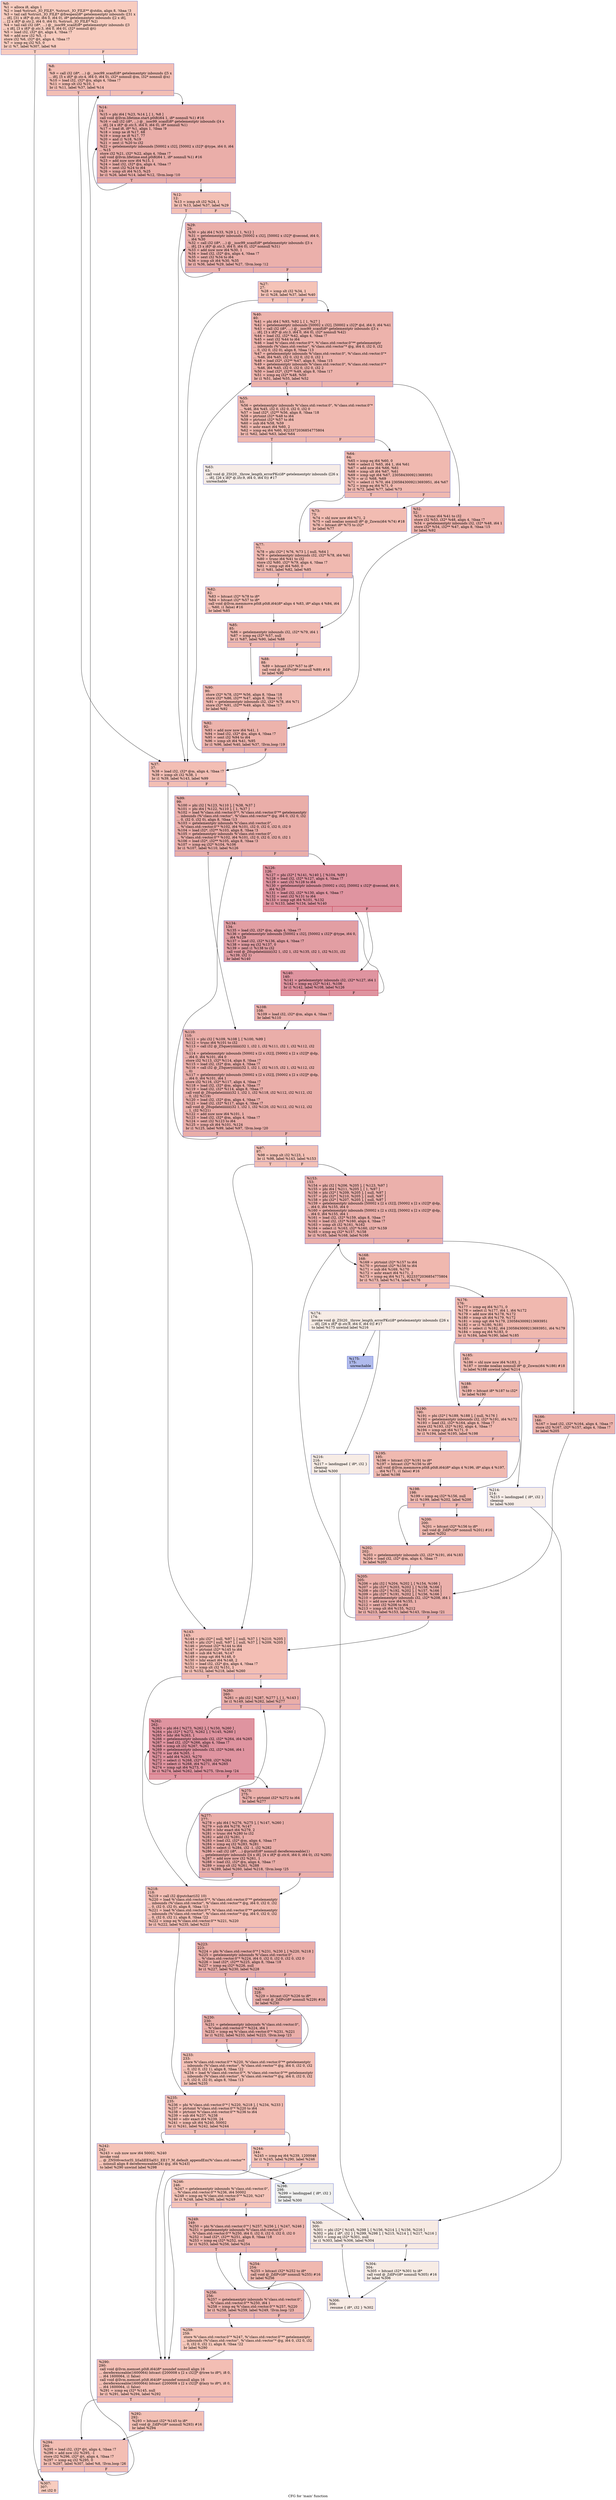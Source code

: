 digraph "CFG for 'main' function" {
	label="CFG for 'main' function";

	Node0x564907f372f0 [shape=record,color="#3d50c3ff", style=filled, fillcolor="#f08b6e70",label="{%0:\l  %1 = alloca i8, align 1\l  %2 = load %struct._IO_FILE*, %struct._IO_FILE** @stdin, align 8, !tbaa !3\l  %3 = tail call %struct._IO_FILE* @freopen(i8* getelementptr inbounds ([31 x\l... i8], [31 x i8]* @.str, i64 0, i64 0), i8* getelementptr inbounds ([2 x i8],\l... [2 x i8]* @.str.2, i64 0, i64 0), %struct._IO_FILE* %2)\l  %4 = tail call i32 (i8*, ...) @__isoc99_scanf(i8* getelementptr inbounds ([3\l... x i8], [3 x i8]* @.str.3, i64 0, i64 0), i32* nonnull @t)\l  %5 = load i32, i32* @t, align 4, !tbaa !7\l  %6 = add nsw i32 %5, -1\l  store i32 %6, i32* @t, align 4, !tbaa !7\l  %7 = icmp eq i32 %5, 0\l  br i1 %7, label %307, label %8\l|{<s0>T|<s1>F}}"];
	Node0x564907f372f0:s0 -> Node0x564907f38d90;
	Node0x564907f372f0:s1 -> Node0x564907f38de0;
	Node0x564907f38de0 [shape=record,color="#3d50c3ff", style=filled, fillcolor="#e36c5570",label="{%8:\l8:                                                \l  %9 = call i32 (i8*, ...) @__isoc99_scanf(i8* getelementptr inbounds ([5 x\l... i8], [5 x i8]* @.str.4, i64 0, i64 0), i32* nonnull @m, i32* nonnull @n)\l  %10 = load i32, i32* @n, align 4, !tbaa !7\l  %11 = icmp slt i32 %10, 1\l  br i1 %11, label %37, label %14\l|{<s0>T|<s1>F}}"];
	Node0x564907f38de0:s0 -> Node0x564907f39220;
	Node0x564907f38de0:s1 -> Node0x564907f39270;
	Node0x564907f393b0 [shape=record,color="#3d50c3ff", style=filled, fillcolor="#e5705870",label="{%12:\l12:                                               \l  %13 = icmp slt i32 %24, 1\l  br i1 %13, label %37, label %29\l|{<s0>T|<s1>F}}"];
	Node0x564907f393b0:s0 -> Node0x564907f39220;
	Node0x564907f393b0:s1 -> Node0x564907f39500;
	Node0x564907f39270 [shape=record,color="#3d50c3ff", style=filled, fillcolor="#d0473d70",label="{%14:\l14:                                               \l  %15 = phi i64 [ %23, %14 ], [ 1, %8 ]\l  call void @llvm.lifetime.start.p0i8(i64 1, i8* nonnull %1) #16\l  %16 = call i32 (i8*, ...) @__isoc99_scanf(i8* getelementptr inbounds ([4 x\l... i8], [4 x i8]* @.str.5, i64 0, i64 0), i8* nonnull %1)\l  %17 = load i8, i8* %1, align 1, !tbaa !9\l  %18 = icmp ne i8 %17, 68\l  %19 = icmp ne i8 %17, 77\l  %20 = and i1 %18, %19\l  %21 = zext i1 %20 to i32\l  %22 = getelementptr inbounds [50002 x i32], [50002 x i32]* @type, i64 0, i64\l... %15\l  store i32 %21, i32* %22, align 4, !tbaa !7\l  call void @llvm.lifetime.end.p0i8(i64 1, i8* nonnull %1) #16\l  %23 = add nuw nsw i64 %15, 1\l  %24 = load i32, i32* @n, align 4, !tbaa !7\l  %25 = sext i32 %24 to i64\l  %26 = icmp slt i64 %15, %25\l  br i1 %26, label %14, label %12, !llvm.loop !10\l|{<s0>T|<s1>F}}"];
	Node0x564907f39270:s0 -> Node0x564907f39270;
	Node0x564907f39270:s1 -> Node0x564907f393b0;
	Node0x564907f31010 [shape=record,color="#3d50c3ff", style=filled, fillcolor="#e8765c70",label="{%27:\l27:                                               \l  %28 = icmp slt i32 %34, 1\l  br i1 %28, label %37, label %40\l|{<s0>T|<s1>F}}"];
	Node0x564907f31010:s0 -> Node0x564907f39220;
	Node0x564907f31010:s1 -> Node0x564907f31130;
	Node0x564907f39500 [shape=record,color="#3d50c3ff", style=filled, fillcolor="#d24b4070",label="{%29:\l29:                                               \l  %30 = phi i64 [ %33, %29 ], [ 1, %12 ]\l  %31 = getelementptr inbounds [50002 x i32], [50002 x i32]* @second, i64 0,\l... i64 %30\l  %32 = call i32 (i8*, ...) @__isoc99_scanf(i8* getelementptr inbounds ([3 x\l... i8], [3 x i8]* @.str.3, i64 0, i64 0), i32* nonnull %31)\l  %33 = add nuw nsw i64 %30, 1\l  %34 = load i32, i32* @n, align 4, !tbaa !7\l  %35 = sext i32 %34 to i64\l  %36 = icmp slt i64 %30, %35\l  br i1 %36, label %29, label %27, !llvm.loop !12\l|{<s0>T|<s1>F}}"];
	Node0x564907f39500:s0 -> Node0x564907f39500;
	Node0x564907f39500:s1 -> Node0x564907f31010;
	Node0x564907f39220 [shape=record,color="#3d50c3ff", style=filled, fillcolor="#e36c5570",label="{%37:\l37:                                               \l  %38 = load i32, i32* @m, align 4, !tbaa !7\l  %39 = icmp slt i32 %38, 1\l  br i1 %39, label %143, label %99\l|{<s0>T|<s1>F}}"];
	Node0x564907f39220:s0 -> Node0x564907f2e610;
	Node0x564907f39220:s1 -> Node0x564907f2e660;
	Node0x564907f31130 [shape=record,color="#3d50c3ff", style=filled, fillcolor="#d6524470",label="{%40:\l40:                                               \l  %41 = phi i64 [ %93, %92 ], [ 1, %27 ]\l  %42 = getelementptr inbounds [50002 x i32], [50002 x i32]* @d, i64 0, i64 %41\l  %43 = call i32 (i8*, ...) @__isoc99_scanf(i8* getelementptr inbounds ([3 x\l... i8], [3 x i8]* @.str.3, i64 0, i64 0), i32* nonnull %42)\l  %44 = load i32, i32* %42, align 4, !tbaa !7\l  %45 = sext i32 %44 to i64\l  %46 = load %\"class.std::vector.0\"*, %\"class.std::vector.0\"** getelementptr\l... inbounds (%\"class.std::vector\", %\"class.std::vector\"* @g, i64 0, i32 0, i32\l... 0, i32 0, i32 0), align 8, !tbaa !13\l  %47 = getelementptr inbounds %\"class.std::vector.0\", %\"class.std::vector.0\"*\l... %46, i64 %45, i32 0, i32 0, i32 0, i32 1\l  %48 = load i32*, i32** %47, align 8, !tbaa !15\l  %49 = getelementptr inbounds %\"class.std::vector.0\", %\"class.std::vector.0\"*\l... %46, i64 %45, i32 0, i32 0, i32 0, i32 2\l  %50 = load i32*, i32** %49, align 8, !tbaa !17\l  %51 = icmp eq i32* %48, %50\l  br i1 %51, label %55, label %52\l|{<s0>T|<s1>F}}"];
	Node0x564907f31130:s0 -> Node0x564907f3c380;
	Node0x564907f31130:s1 -> Node0x564907f3c410;
	Node0x564907f3c410 [shape=record,color="#3d50c3ff", style=filled, fillcolor="#d8564670",label="{%52:\l52:                                               \l  %53 = trunc i64 %41 to i32\l  store i32 %53, i32* %48, align 4, !tbaa !7\l  %54 = getelementptr inbounds i32, i32* %48, i64 1\l  store i32* %54, i32** %47, align 8, !tbaa !15\l  br label %92\l}"];
	Node0x564907f3c410 -> Node0x564907f2e7a0;
	Node0x564907f3c380 [shape=record,color="#3d50c3ff", style=filled, fillcolor="#de614d70",label="{%55:\l55:                                               \l  %56 = getelementptr inbounds %\"class.std::vector.0\", %\"class.std::vector.0\"*\l... %46, i64 %45, i32 0, i32 0, i32 0, i32 0\l  %57 = load i32*, i32** %56, align 8, !tbaa !18\l  %58 = ptrtoint i32* %48 to i64\l  %59 = ptrtoint i32* %57 to i64\l  %60 = sub i64 %58, %59\l  %61 = ashr exact i64 %60, 2\l  %62 = icmp eq i64 %60, 9223372036854775804\l  br i1 %62, label %63, label %64\l|{<s0>T|<s1>F}}"];
	Node0x564907f3c380:s0 -> Node0x564907f3d850;
	Node0x564907f3c380:s1 -> Node0x564907f3d8a0;
	Node0x564907f3d850 [shape=record,color="#3d50c3ff", style=filled, fillcolor="#ead5c970",label="{%63:\l63:                                               \l  call void @_ZSt20__throw_length_errorPKc(i8* getelementptr inbounds ([26 x\l... i8], [26 x i8]* @.str.9, i64 0, i64 0)) #17\l  unreachable\l}"];
	Node0x564907f3d8a0 [shape=record,color="#3d50c3ff", style=filled, fillcolor="#de614d70",label="{%64:\l64:                                               \l  %65 = icmp eq i64 %60, 0\l  %66 = select i1 %65, i64 1, i64 %61\l  %67 = add nsw i64 %66, %61\l  %68 = icmp ult i64 %67, %61\l  %69 = icmp ugt i64 %67, 2305843009213693951\l  %70 = or i1 %68, %69\l  %71 = select i1 %70, i64 2305843009213693951, i64 %67\l  %72 = icmp eq i64 %71, 0\l  br i1 %72, label %77, label %73\l|{<s0>T|<s1>F}}"];
	Node0x564907f3d8a0:s0 -> Node0x564907f3e1a0;
	Node0x564907f3d8a0:s1 -> Node0x564907f3e1f0;
	Node0x564907f3e1f0 [shape=record,color="#3d50c3ff", style=filled, fillcolor="#e1675170",label="{%73:\l73:                                               \l  %74 = shl nuw nsw i64 %71, 2\l  %75 = call noalias nonnull i8* @_Znwm(i64 %74) #18\l  %76 = bitcast i8* %75 to i32*\l  br label %77\l}"];
	Node0x564907f3e1f0 -> Node0x564907f3e1a0;
	Node0x564907f3e1a0 [shape=record,color="#3d50c3ff", style=filled, fillcolor="#de614d70",label="{%77:\l77:                                               \l  %78 = phi i32* [ %76, %73 ], [ null, %64 ]\l  %79 = getelementptr inbounds i32, i32* %78, i64 %61\l  %80 = trunc i64 %41 to i32\l  store i32 %80, i32* %79, align 4, !tbaa !7\l  %81 = icmp sgt i64 %60, 0\l  br i1 %81, label %82, label %85\l|{<s0>T|<s1>F}}"];
	Node0x564907f3e1a0:s0 -> Node0x564907f3e9c0;
	Node0x564907f3e1a0:s1 -> Node0x564907f3ea10;
	Node0x564907f3e9c0 [shape=record,color="#3d50c3ff", style=filled, fillcolor="#e1675170",label="{%82:\l82:                                               \l  %83 = bitcast i32* %78 to i8*\l  %84 = bitcast i32* %57 to i8*\l  call void @llvm.memmove.p0i8.p0i8.i64(i8* align 4 %83, i8* align 4 %84, i64\l... %60, i1 false) #16\l  br label %85\l}"];
	Node0x564907f3e9c0 -> Node0x564907f3ea10;
	Node0x564907f3ea10 [shape=record,color="#3d50c3ff", style=filled, fillcolor="#de614d70",label="{%85:\l85:                                               \l  %86 = getelementptr inbounds i32, i32* %79, i64 1\l  %87 = icmp eq i32* %57, null\l  br i1 %87, label %90, label %88\l|{<s0>T|<s1>F}}"];
	Node0x564907f3ea10:s0 -> Node0x564907f3f0d0;
	Node0x564907f3ea10:s1 -> Node0x564907f3f120;
	Node0x564907f3f120 [shape=record,color="#3d50c3ff", style=filled, fillcolor="#e1675170",label="{%88:\l88:                                               \l  %89 = bitcast i32* %57 to i8*\l  call void @_ZdlPv(i8* nonnull %89) #16\l  br label %90\l}"];
	Node0x564907f3f120 -> Node0x564907f3f0d0;
	Node0x564907f3f0d0 [shape=record,color="#3d50c3ff", style=filled, fillcolor="#de614d70",label="{%90:\l90:                                               \l  store i32* %78, i32** %56, align 8, !tbaa !18\l  store i32* %86, i32** %47, align 8, !tbaa !15\l  %91 = getelementptr inbounds i32, i32* %78, i64 %71\l  store i32* %91, i32** %49, align 8, !tbaa !17\l  br label %92\l}"];
	Node0x564907f3f0d0 -> Node0x564907f2e7a0;
	Node0x564907f2e7a0 [shape=record,color="#3d50c3ff", style=filled, fillcolor="#d6524470",label="{%92:\l92:                                               \l  %93 = add nuw nsw i64 %41, 1\l  %94 = load i32, i32* @n, align 4, !tbaa !7\l  %95 = sext i32 %94 to i64\l  %96 = icmp slt i64 %41, %95\l  br i1 %96, label %40, label %37, !llvm.loop !19\l|{<s0>T|<s1>F}}"];
	Node0x564907f2e7a0:s0 -> Node0x564907f31130;
	Node0x564907f2e7a0:s1 -> Node0x564907f39220;
	Node0x564907f3b790 [shape=record,color="#3d50c3ff", style=filled, fillcolor="#e5705870",label="{%97:\l97:                                               \l  %98 = icmp slt i32 %123, 1\l  br i1 %98, label %143, label %153\l|{<s0>T|<s1>F}}"];
	Node0x564907f3b790:s0 -> Node0x564907f2e610;
	Node0x564907f3b790:s1 -> Node0x564907f3b870;
	Node0x564907f2e660 [shape=record,color="#3d50c3ff", style=filled, fillcolor="#d0473d70",label="{%99:\l99:                                               \l  %100 = phi i32 [ %123, %110 ], [ %38, %37 ]\l  %101 = phi i64 [ %122, %110 ], [ 1, %37 ]\l  %102 = load %\"class.std::vector.0\"*, %\"class.std::vector.0\"** getelementptr\l... inbounds (%\"class.std::vector\", %\"class.std::vector\"* @g, i64 0, i32 0, i32\l... 0, i32 0, i32 0), align 8, !tbaa !13\l  %103 = getelementptr inbounds %\"class.std::vector.0\",\l... %\"class.std::vector.0\"* %102, i64 %101, i32 0, i32 0, i32 0, i32 0\l  %104 = load i32*, i32** %103, align 8, !tbaa !3\l  %105 = getelementptr inbounds %\"class.std::vector.0\",\l... %\"class.std::vector.0\"* %102, i64 %101, i32 0, i32 0, i32 0, i32 1\l  %106 = load i32*, i32** %105, align 8, !tbaa !3\l  %107 = icmp eq i32* %104, %106\l  br i1 %107, label %110, label %126\l|{<s0>T|<s1>F}}"];
	Node0x564907f2e660:s0 -> Node0x564907f3b970;
	Node0x564907f2e660:s1 -> Node0x564907f41480;
	Node0x564907f41580 [shape=record,color="#3d50c3ff", style=filled, fillcolor="#d24b4070",label="{%108:\l108:                                              \l  %109 = load i32, i32* @m, align 4, !tbaa !7\l  br label %110\l}"];
	Node0x564907f41580 -> Node0x564907f3b970;
	Node0x564907f3b970 [shape=record,color="#3d50c3ff", style=filled, fillcolor="#d0473d70",label="{%110:\l110:                                              \l  %111 = phi i32 [ %109, %108 ], [ %100, %99 ]\l  %112 = trunc i64 %101 to i32\l  %113 = call i32 @_Z5queryiiiiii(i32 1, i32 1, i32 %111, i32 1, i32 %112, i32\l... 1)\l  %114 = getelementptr inbounds [50002 x [2 x i32]], [50002 x [2 x i32]]* @dp,\l... i64 0, i64 %101, i64 0\l  store i32 %113, i32* %114, align 8, !tbaa !7\l  %115 = load i32, i32* @m, align 4, !tbaa !7\l  %116 = call i32 @_Z5queryiiiiii(i32 1, i32 1, i32 %115, i32 1, i32 %112, i32\l... 0)\l  %117 = getelementptr inbounds [50002 x [2 x i32]], [50002 x [2 x i32]]* @dp,\l... i64 0, i64 %101, i64 1\l  store i32 %116, i32* %117, align 4, !tbaa !7\l  %118 = load i32, i32* @m, align 4, !tbaa !7\l  %119 = load i32, i32* %114, align 8, !tbaa !7\l  call void @_Z6updateiiiiiii(i32 1, i32 1, i32 %118, i32 %112, i32 %112, i32\l... 0, i32 %119)\l  %120 = load i32, i32* @m, align 4, !tbaa !7\l  %121 = load i32, i32* %117, align 4, !tbaa !7\l  call void @_Z6updateiiiiiii(i32 1, i32 1, i32 %120, i32 %112, i32 %112, i32\l... 1, i32 %121)\l  %122 = add nuw nsw i64 %101, 1\l  %123 = load i32, i32* @m, align 4, !tbaa !7\l  %124 = sext i32 %123 to i64\l  %125 = icmp slt i64 %101, %124\l  br i1 %125, label %99, label %97, !llvm.loop !20\l|{<s0>T|<s1>F}}"];
	Node0x564907f3b970:s0 -> Node0x564907f2e660;
	Node0x564907f3b970:s1 -> Node0x564907f3b790;
	Node0x564907f41480 [shape=record,color="#b70d28ff", style=filled, fillcolor="#b70d2870",label="{%126:\l126:                                              \l  %127 = phi i32* [ %141, %140 ], [ %104, %99 ]\l  %128 = load i32, i32* %127, align 4, !tbaa !7\l  %129 = sext i32 %128 to i64\l  %130 = getelementptr inbounds [50002 x i32], [50002 x i32]* @second, i64 0,\l... i64 %129\l  %131 = load i32, i32* %130, align 4, !tbaa !7\l  %132 = sext i32 %131 to i64\l  %133 = icmp sgt i64 %101, %132\l  br i1 %133, label %134, label %140\l|{<s0>T|<s1>F}}"];
	Node0x564907f41480:s0 -> Node0x564907f437a0;
	Node0x564907f41480:s1 -> Node0x564907f42b80;
	Node0x564907f437a0 [shape=record,color="#3d50c3ff", style=filled, fillcolor="#be242e70",label="{%134:\l134:                                              \l  %135 = load i32, i32* @m, align 4, !tbaa !7\l  %136 = getelementptr inbounds [50002 x i32], [50002 x i32]* @type, i64 0,\l... i64 %129\l  %137 = load i32, i32* %136, align 4, !tbaa !7\l  %138 = icmp eq i32 %137, 0\l  %139 = zext i1 %138 to i32\l  call void @_Z6updateiiiiiii(i32 1, i32 1, i32 %135, i32 1, i32 %131, i32\l... %139, i32 1)\l  br label %140\l}"];
	Node0x564907f437a0 -> Node0x564907f42b80;
	Node0x564907f42b80 [shape=record,color="#b70d28ff", style=filled, fillcolor="#b70d2870",label="{%140:\l140:                                              \l  %141 = getelementptr inbounds i32, i32* %127, i64 1\l  %142 = icmp eq i32* %141, %106\l  br i1 %142, label %108, label %126\l|{<s0>T|<s1>F}}"];
	Node0x564907f42b80:s0 -> Node0x564907f41580;
	Node0x564907f42b80:s1 -> Node0x564907f41480;
	Node0x564907f2e610 [shape=record,color="#3d50c3ff", style=filled, fillcolor="#e36c5570",label="{%143:\l143:                                              \l  %144 = phi i32* [ null, %97 ], [ null, %37 ], [ %210, %205 ]\l  %145 = phi i32* [ null, %97 ], [ null, %37 ], [ %209, %205 ]\l  %146 = ptrtoint i32* %144 to i64\l  %147 = ptrtoint i32* %145 to i64\l  %148 = sub i64 %146, %147\l  %149 = icmp sgt i64 %148, 0\l  %150 = lshr exact i64 %148, 2\l  %151 = load i32, i32* @n, align 4, !tbaa !7\l  %152 = icmp slt i32 %151, 1\l  br i1 %152, label %218, label %260\l|{<s0>T|<s1>F}}"];
	Node0x564907f2e610:s0 -> Node0x564907f444e0;
	Node0x564907f2e610:s1 -> Node0x564907f44530;
	Node0x564907f3b870 [shape=record,color="#3d50c3ff", style=filled, fillcolor="#d24b4070",label="{%153:\l153:                                              \l  %154 = phi i32 [ %206, %205 ], [ %123, %97 ]\l  %155 = phi i64 [ %211, %205 ], [ 1, %97 ]\l  %156 = phi i32* [ %209, %205 ], [ null, %97 ]\l  %157 = phi i32* [ %210, %205 ], [ null, %97 ]\l  %158 = phi i32* [ %207, %205 ], [ null, %97 ]\l  %159 = getelementptr inbounds [50002 x [2 x i32]], [50002 x [2 x i32]]* @dp,\l... i64 0, i64 %155, i64 0\l  %160 = getelementptr inbounds [50002 x [2 x i32]], [50002 x [2 x i32]]* @dp,\l... i64 0, i64 %155, i64 1\l  %161 = load i32, i32* %159, align 8, !tbaa !7\l  %162 = load i32, i32* %160, align 4, !tbaa !7\l  %163 = icmp slt i32 %161, %162\l  %164 = select i1 %163, i32* %160, i32* %159\l  %165 = icmp eq i32* %157, %158\l  br i1 %165, label %168, label %166\l|{<s0>T|<s1>F}}"];
	Node0x564907f3b870:s0 -> Node0x564907f44f00;
	Node0x564907f3b870:s1 -> Node0x564907f44f90;
	Node0x564907f44f90 [shape=record,color="#3d50c3ff", style=filled, fillcolor="#d6524470",label="{%166:\l166:                                              \l  %167 = load i32, i32* %164, align 4, !tbaa !7\l  store i32 %167, i32* %157, align 4, !tbaa !7\l  br label %205\l}"];
	Node0x564907f44f90 -> Node0x564907f43f60;
	Node0x564907f44f00 [shape=record,color="#3d50c3ff", style=filled, fillcolor="#dc5d4a70",label="{%168:\l168:                                              \l  %169 = ptrtoint i32* %157 to i64\l  %170 = ptrtoint i32* %156 to i64\l  %171 = sub i64 %169, %170\l  %172 = ashr exact i64 %171, 2\l  %173 = icmp eq i64 %171, 9223372036854775804\l  br i1 %173, label %174, label %176\l|{<s0>T|<s1>F}}"];
	Node0x564907f44f00:s0 -> Node0x564907f454d0;
	Node0x564907f44f00:s1 -> Node0x564907f45520;
	Node0x564907f454d0 [shape=record,color="#3d50c3ff", style=filled, fillcolor="#ecd3c570",label="{%174:\l174:                                              \l  invoke void @_ZSt20__throw_length_errorPKc(i8* getelementptr inbounds ([26 x\l... i8], [26 x i8]* @.str.9, i64 0, i64 0)) #17\l          to label %175 unwind label %216\l}"];
	Node0x564907f454d0 -> Node0x564907f45650;
	Node0x564907f454d0 -> Node0x564907f456a0;
	Node0x564907f45650 [shape=record,color="#3d50c3ff", style=filled, fillcolor="#4c66d670",label="{%175:\l175:                                              \l  unreachable\l}"];
	Node0x564907f45520 [shape=record,color="#3d50c3ff", style=filled, fillcolor="#dc5d4a70",label="{%176:\l176:                                              \l  %177 = icmp eq i64 %171, 0\l  %178 = select i1 %177, i64 1, i64 %172\l  %179 = add nsw i64 %178, %172\l  %180 = icmp ult i64 %179, %172\l  %181 = icmp ugt i64 %179, 2305843009213693951\l  %182 = or i1 %180, %181\l  %183 = select i1 %182, i64 2305843009213693951, i64 %179\l  %184 = icmp eq i64 %183, 0\l  br i1 %184, label %190, label %185\l|{<s0>T|<s1>F}}"];
	Node0x564907f45520:s0 -> Node0x564907f45da0;
	Node0x564907f45520:s1 -> Node0x564907f45df0;
	Node0x564907f45df0 [shape=record,color="#3d50c3ff", style=filled, fillcolor="#de614d70",label="{%185:\l185:                                              \l  %186 = shl nuw nsw i64 %183, 2\l  %187 = invoke noalias nonnull i8* @_Znwm(i64 %186) #18\l          to label %188 unwind label %214\l}"];
	Node0x564907f45df0 -> Node0x564907f45f80;
	Node0x564907f45df0 -> Node0x564907f45fd0;
	Node0x564907f45f80 [shape=record,color="#3d50c3ff", style=filled, fillcolor="#de614d70",label="{%188:\l188:                                              \l  %189 = bitcast i8* %187 to i32*\l  br label %190\l}"];
	Node0x564907f45f80 -> Node0x564907f45da0;
	Node0x564907f45da0 [shape=record,color="#3d50c3ff", style=filled, fillcolor="#dc5d4a70",label="{%190:\l190:                                              \l  %191 = phi i32* [ %189, %188 ], [ null, %176 ]\l  %192 = getelementptr inbounds i32, i32* %191, i64 %172\l  %193 = load i32, i32* %164, align 4, !tbaa !7\l  store i32 %193, i32* %192, align 4, !tbaa !7\l  %194 = icmp sgt i64 %171, 0\l  br i1 %194, label %195, label %198\l|{<s0>T|<s1>F}}"];
	Node0x564907f45da0:s0 -> Node0x564907f46570;
	Node0x564907f45da0:s1 -> Node0x564907f465c0;
	Node0x564907f46570 [shape=record,color="#3d50c3ff", style=filled, fillcolor="#de614d70",label="{%195:\l195:                                              \l  %196 = bitcast i32* %191 to i8*\l  %197 = bitcast i32* %156 to i8*\l  call void @llvm.memmove.p0i8.p0i8.i64(i8* align 4 %196, i8* align 4 %197,\l... i64 %171, i1 false) #16\l  br label %198\l}"];
	Node0x564907f46570 -> Node0x564907f465c0;
	Node0x564907f465c0 [shape=record,color="#3d50c3ff", style=filled, fillcolor="#dc5d4a70",label="{%198:\l198:                                              \l  %199 = icmp eq i32* %156, null\l  br i1 %199, label %202, label %200\l|{<s0>T|<s1>F}}"];
	Node0x564907f465c0:s0 -> Node0x564907f46a30;
	Node0x564907f465c0:s1 -> Node0x564907f46a80;
	Node0x564907f46a80 [shape=record,color="#3d50c3ff", style=filled, fillcolor="#de614d70",label="{%200:\l200:                                              \l  %201 = bitcast i32* %156 to i8*\l  call void @_ZdlPv(i8* nonnull %201) #16\l  br label %202\l}"];
	Node0x564907f46a80 -> Node0x564907f46a30;
	Node0x564907f46a30 [shape=record,color="#3d50c3ff", style=filled, fillcolor="#dc5d4a70",label="{%202:\l202:                                              \l  %203 = getelementptr inbounds i32, i32* %191, i64 %183\l  %204 = load i32, i32* @m, align 4, !tbaa !7\l  br label %205\l}"];
	Node0x564907f46a30 -> Node0x564907f43f60;
	Node0x564907f43f60 [shape=record,color="#3d50c3ff", style=filled, fillcolor="#d24b4070",label="{%205:\l205:                                              \l  %206 = phi i32 [ %204, %202 ], [ %154, %166 ]\l  %207 = phi i32* [ %203, %202 ], [ %158, %166 ]\l  %208 = phi i32* [ %192, %202 ], [ %157, %166 ]\l  %209 = phi i32* [ %191, %202 ], [ %156, %166 ]\l  %210 = getelementptr inbounds i32, i32* %208, i64 1\l  %211 = add nuw nsw i64 %155, 1\l  %212 = sext i32 %206 to i64\l  %213 = icmp slt i64 %155, %212\l  br i1 %213, label %153, label %143, !llvm.loop !21\l|{<s0>T|<s1>F}}"];
	Node0x564907f43f60:s0 -> Node0x564907f3b870;
	Node0x564907f43f60:s1 -> Node0x564907f2e610;
	Node0x564907f45fd0 [shape=record,color="#3d50c3ff", style=filled, fillcolor="#ead5c970",label="{%214:\l214:                                              \l  %215 = landingpad \{ i8*, i32 \}\l          cleanup\l  br label %300\l}"];
	Node0x564907f45fd0 -> Node0x564907f47560;
	Node0x564907f456a0 [shape=record,color="#3d50c3ff", style=filled, fillcolor="#ecd3c570",label="{%216:\l216:                                              \l  %217 = landingpad \{ i8*, i32 \}\l          cleanup\l  br label %300\l}"];
	Node0x564907f456a0 -> Node0x564907f47560;
	Node0x564907f444e0 [shape=record,color="#3d50c3ff", style=filled, fillcolor="#e36c5570",label="{%218:\l218:                                              \l  %219 = call i32 @putchar(i32 10)\l  %220 = load %\"class.std::vector.0\"*, %\"class.std::vector.0\"** getelementptr\l... inbounds (%\"class.std::vector\", %\"class.std::vector\"* @g, i64 0, i32 0, i32\l... 0, i32 0, i32 0), align 8, !tbaa !13\l  %221 = load %\"class.std::vector.0\"*, %\"class.std::vector.0\"** getelementptr\l... inbounds (%\"class.std::vector\", %\"class.std::vector\"* @g, i64 0, i32 0, i32\l... 0, i32 0, i32 1), align 8, !tbaa !22\l  %222 = icmp eq %\"class.std::vector.0\"* %221, %220\l  br i1 %222, label %235, label %223\l|{<s0>T|<s1>F}}"];
	Node0x564907f444e0:s0 -> Node0x564907f48170;
	Node0x564907f444e0:s1 -> Node0x564907f481c0;
	Node0x564907f481c0 [shape=record,color="#3d50c3ff", style=filled, fillcolor="#d0473d70",label="{%223:\l223:                                              \l  %224 = phi %\"class.std::vector.0\"* [ %231, %230 ], [ %220, %218 ]\l  %225 = getelementptr inbounds %\"class.std::vector.0\",\l... %\"class.std::vector.0\"* %224, i64 0, i32 0, i32 0, i32 0, i32 0\l  %226 = load i32*, i32** %225, align 8, !tbaa !18\l  %227 = icmp eq i32* %226, null\l  br i1 %227, label %230, label %228\l|{<s0>T|<s1>F}}"];
	Node0x564907f481c0:s0 -> Node0x564907f482c0;
	Node0x564907f481c0:s1 -> Node0x564907f485e0;
	Node0x564907f485e0 [shape=record,color="#3d50c3ff", style=filled, fillcolor="#d24b4070",label="{%228:\l228:                                              \l  %229 = bitcast i32* %226 to i8*\l  call void @_ZdlPv(i8* nonnull %229) #16\l  br label %230\l}"];
	Node0x564907f485e0 -> Node0x564907f482c0;
	Node0x564907f482c0 [shape=record,color="#3d50c3ff", style=filled, fillcolor="#d0473d70",label="{%230:\l230:                                              \l  %231 = getelementptr inbounds %\"class.std::vector.0\",\l... %\"class.std::vector.0\"* %224, i64 1\l  %232 = icmp eq %\"class.std::vector.0\"* %231, %221\l  br i1 %232, label %233, label %223, !llvm.loop !23\l|{<s0>T|<s1>F}}"];
	Node0x564907f482c0:s0 -> Node0x564907f489e0;
	Node0x564907f482c0:s1 -> Node0x564907f481c0;
	Node0x564907f489e0 [shape=record,color="#3d50c3ff", style=filled, fillcolor="#e5705870",label="{%233:\l233:                                              \l  store %\"class.std::vector.0\"* %220, %\"class.std::vector.0\"** getelementptr\l... inbounds (%\"class.std::vector\", %\"class.std::vector\"* @g, i64 0, i32 0, i32\l... 0, i32 0, i32 1), align 8, !tbaa !22\l  %234 = load %\"class.std::vector.0\"*, %\"class.std::vector.0\"** getelementptr\l... inbounds (%\"class.std::vector\", %\"class.std::vector\"* @g, i64 0, i32 0, i32\l... 0, i32 0, i32 0), align 8, !tbaa !13\l  br label %235\l}"];
	Node0x564907f489e0 -> Node0x564907f48170;
	Node0x564907f48170 [shape=record,color="#3d50c3ff", style=filled, fillcolor="#e36c5570",label="{%235:\l235:                                              \l  %236 = phi %\"class.std::vector.0\"* [ %220, %218 ], [ %234, %233 ]\l  %237 = ptrtoint %\"class.std::vector.0\"* %220 to i64\l  %238 = ptrtoint %\"class.std::vector.0\"* %236 to i64\l  %239 = sub i64 %237, %238\l  %240 = sdiv exact i64 %239, 24\l  %241 = icmp ult i64 %240, 50002\l  br i1 %241, label %242, label %244\l|{<s0>T|<s1>F}}"];
	Node0x564907f48170:s0 -> Node0x564907f3a570;
	Node0x564907f48170:s1 -> Node0x564907f3a5c0;
	Node0x564907f3a570 [shape=record,color="#3d50c3ff", style=filled, fillcolor="#e8765c70",label="{%242:\l242:                                              \l  %243 = sub nuw nsw i64 50002, %240\l  invoke void\l... @_ZNSt6vectorIS_IiSaIiEESaIS1_EE17_M_default_appendEm(%\"class.std::vector\"*\l... nonnull align 8 dereferenceable(24) @g, i64 %243)\l          to label %290 unwind label %298\l}"];
	Node0x564907f3a570 -> Node0x564907f3a750;
	Node0x564907f3a570 -> Node0x564907f3a7a0;
	Node0x564907f3a5c0 [shape=record,color="#3d50c3ff", style=filled, fillcolor="#e8765c70",label="{%244:\l244:                                              \l  %245 = icmp eq i64 %239, 1200048\l  br i1 %245, label %290, label %246\l|{<s0>T|<s1>F}}"];
	Node0x564907f3a5c0:s0 -> Node0x564907f3a750;
	Node0x564907f3a5c0:s1 -> Node0x564907f3aac0;
	Node0x564907f3aac0 [shape=record,color="#3d50c3ff", style=filled, fillcolor="#e97a5f70",label="{%246:\l246:                                              \l  %247 = getelementptr inbounds %\"class.std::vector.0\",\l... %\"class.std::vector.0\"* %236, i64 50002\l  %248 = icmp eq %\"class.std::vector.0\"* %220, %247\l  br i1 %248, label %290, label %249\l|{<s0>T|<s1>F}}"];
	Node0x564907f3aac0:s0 -> Node0x564907f3a750;
	Node0x564907f3aac0:s1 -> Node0x564907f3acf0;
	Node0x564907f3acf0 [shape=record,color="#3d50c3ff", style=filled, fillcolor="#d8564670",label="{%249:\l249:                                              \l  %250 = phi %\"class.std::vector.0\"* [ %257, %256 ], [ %247, %246 ]\l  %251 = getelementptr inbounds %\"class.std::vector.0\",\l... %\"class.std::vector.0\"* %250, i64 0, i32 0, i32 0, i32 0, i32 0\l  %252 = load i32*, i32** %251, align 8, !tbaa !18\l  %253 = icmp eq i32* %252, null\l  br i1 %253, label %256, label %254\l|{<s0>T|<s1>F}}"];
	Node0x564907f3acf0:s0 -> Node0x564907f3adf0;
	Node0x564907f3acf0:s1 -> Node0x564907f3b110;
	Node0x564907f3b110 [shape=record,color="#3d50c3ff", style=filled, fillcolor="#dc5d4a70",label="{%254:\l254:                                              \l  %255 = bitcast i32* %252 to i8*\l  call void @_ZdlPv(i8* nonnull %255) #16\l  br label %256\l}"];
	Node0x564907f3b110 -> Node0x564907f3adf0;
	Node0x564907f3adf0 [shape=record,color="#3d50c3ff", style=filled, fillcolor="#d8564670",label="{%256:\l256:                                              \l  %257 = getelementptr inbounds %\"class.std::vector.0\",\l... %\"class.std::vector.0\"* %250, i64 1\l  %258 = icmp eq %\"class.std::vector.0\"* %257, %220\l  br i1 %258, label %259, label %249, !llvm.loop !23\l|{<s0>T|<s1>F}}"];
	Node0x564907f3adf0:s0 -> Node0x564907f3b510;
	Node0x564907f3adf0:s1 -> Node0x564907f3acf0;
	Node0x564907f3b510 [shape=record,color="#3d50c3ff", style=filled, fillcolor="#ed836670",label="{%259:\l259:                                              \l  store %\"class.std::vector.0\"* %247, %\"class.std::vector.0\"** getelementptr\l... inbounds (%\"class.std::vector\", %\"class.std::vector\"* @g, i64 0, i32 0, i32\l... 0, i32 0, i32 1), align 8, !tbaa !22\l  br label %290\l}"];
	Node0x564907f3b510 -> Node0x564907f3a750;
	Node0x564907f44530 [shape=record,color="#3d50c3ff", style=filled, fillcolor="#d0473d70",label="{%260:\l260:                                              \l  %261 = phi i32 [ %287, %277 ], [ 1, %143 ]\l  br i1 %149, label %262, label %277\l|{<s0>T|<s1>F}}"];
	Node0x564907f44530:s0 -> Node0x564907f42fa0;
	Node0x564907f44530:s1 -> Node0x564907f42ea0;
	Node0x564907f42fa0 [shape=record,color="#b70d28ff", style=filled, fillcolor="#b70d2870",label="{%262:\l262:                                              \l  %263 = phi i64 [ %273, %262 ], [ %150, %260 ]\l  %264 = phi i32* [ %272, %262 ], [ %145, %260 ]\l  %265 = lshr i64 %263, 1\l  %266 = getelementptr inbounds i32, i32* %264, i64 %265\l  %267 = load i32, i32* %266, align 4, !tbaa !7\l  %268 = icmp slt i32 %267, %261\l  %269 = getelementptr inbounds i32, i32* %266, i64 1\l  %270 = xor i64 %265, -1\l  %271 = add i64 %263, %270\l  %272 = select i1 %268, i32* %269, i32* %264\l  %273 = select i1 %268, i64 %271, i64 %265\l  %274 = icmp sgt i64 %273, 0\l  br i1 %274, label %262, label %275, !llvm.loop !24\l|{<s0>T|<s1>F}}"];
	Node0x564907f42fa0:s0 -> Node0x564907f42fa0;
	Node0x564907f42fa0:s1 -> Node0x564907f4cd50;
	Node0x564907f4cd50 [shape=record,color="#3d50c3ff", style=filled, fillcolor="#d24b4070",label="{%275:\l275:                                              \l  %276 = ptrtoint i32* %272 to i64\l  br label %277\l}"];
	Node0x564907f4cd50 -> Node0x564907f42ea0;
	Node0x564907f42ea0 [shape=record,color="#3d50c3ff", style=filled, fillcolor="#d0473d70",label="{%277:\l277:                                              \l  %278 = phi i64 [ %276, %275 ], [ %147, %260 ]\l  %279 = sub i64 %278, %147\l  %280 = lshr exact i64 %279, 2\l  %281 = trunc i64 %280 to i32\l  %282 = add i32 %281, 1\l  %283 = load i32, i32* @m, align 4, !tbaa !7\l  %284 = icmp eq i32 %283, %281\l  %285 = select i1 %284, i32 -1, i32 %282\l  %286 = call i32 (i8*, ...) @printf(i8* nonnull dereferenceable(1)\l... getelementptr inbounds ([4 x i8], [4 x i8]* @.str.6, i64 0, i64 0), i32 %285)\l  %287 = add nuw nsw i32 %261, 1\l  %288 = load i32, i32* @n, align 4, !tbaa !7\l  %289 = icmp slt i32 %261, %288\l  br i1 %289, label %260, label %218, !llvm.loop !25\l|{<s0>T|<s1>F}}"];
	Node0x564907f42ea0:s0 -> Node0x564907f44530;
	Node0x564907f42ea0:s1 -> Node0x564907f444e0;
	Node0x564907f3a750 [shape=record,color="#3d50c3ff", style=filled, fillcolor="#e36c5570",label="{%290:\l290:                                              \l  call void @llvm.memset.p0i8.i64(i8* noundef nonnull align 16\l... dereferenceable(1600064) bitcast ([200008 x [2 x i32]]* @tree to i8*), i8 0,\l... i64 1600064, i1 false)\l  call void @llvm.memset.p0i8.i64(i8* noundef nonnull align 16\l... dereferenceable(1600064) bitcast ([200008 x [2 x i32]]* @lazy to i8*), i8 0,\l... i64 1600064, i1 false)\l  %291 = icmp eq i32* %145, null\l  br i1 %291, label %294, label %292\l|{<s0>T|<s1>F}}"];
	Node0x564907f3a750:s0 -> Node0x564907f4df20;
	Node0x564907f3a750:s1 -> Node0x564907f4dfb0;
	Node0x564907f4dfb0 [shape=record,color="#3d50c3ff", style=filled, fillcolor="#e5705870",label="{%292:\l292:                                              \l  %293 = bitcast i32* %145 to i8*\l  call void @_ZdlPv(i8* nonnull %293) #16\l  br label %294\l}"];
	Node0x564907f4dfb0 -> Node0x564907f4df20;
	Node0x564907f4df20 [shape=record,color="#3d50c3ff", style=filled, fillcolor="#e36c5570",label="{%294:\l294:                                              \l  %295 = load i32, i32* @t, align 4, !tbaa !7\l  %296 = add nsw i32 %295, -1\l  store i32 %296, i32* @t, align 4, !tbaa !7\l  %297 = icmp eq i32 %295, 0\l  br i1 %297, label %307, label %8, !llvm.loop !26\l|{<s0>T|<s1>F}}"];
	Node0x564907f4df20:s0 -> Node0x564907f38d90;
	Node0x564907f4df20:s1 -> Node0x564907f38de0;
	Node0x564907f3a7a0 [shape=record,color="#3d50c3ff", style=filled, fillcolor="#dedcdb70",label="{%298:\l298:                                              \l  %299 = landingpad \{ i8*, i32 \}\l          cleanup\l  br label %300\l}"];
	Node0x564907f3a7a0 -> Node0x564907f47560;
	Node0x564907f47560 [shape=record,color="#3d50c3ff", style=filled, fillcolor="#eed0c070",label="{%300:\l300:                                              \l  %301 = phi i32* [ %145, %298 ], [ %156, %214 ], [ %156, %216 ]\l  %302 = phi \{ i8*, i32 \} [ %299, %298 ], [ %215, %214 ], [ %217, %216 ]\l  %303 = icmp eq i32* %301, null\l  br i1 %303, label %306, label %304\l|{<s0>T|<s1>F}}"];
	Node0x564907f47560:s0 -> Node0x564907f4e920;
	Node0x564907f47560:s1 -> Node0x564907f4e970;
	Node0x564907f4e970 [shape=record,color="#3d50c3ff", style=filled, fillcolor="#ecd3c570",label="{%304:\l304:                                              \l  %305 = bitcast i32* %301 to i8*\l  call void @_ZdlPv(i8* nonnull %305) #16\l  br label %306\l}"];
	Node0x564907f4e970 -> Node0x564907f4e920;
	Node0x564907f4e920 [shape=record,color="#3d50c3ff", style=filled, fillcolor="#eed0c070",label="{%306:\l306:                                              \l  resume \{ i8*, i32 \} %302\l}"];
	Node0x564907f38d90 [shape=record,color="#3d50c3ff", style=filled, fillcolor="#f08b6e70",label="{%307:\l307:                                              \l  ret i32 0\l}"];
}
